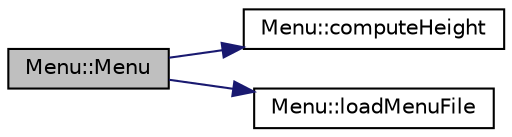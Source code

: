 digraph G
{
  edge [fontname="Helvetica",fontsize="10",labelfontname="Helvetica",labelfontsize="10"];
  node [fontname="Helvetica",fontsize="10",shape=record];
  rankdir="LR";
  Node1 [label="Menu::Menu",height=0.2,width=0.4,color="black", fillcolor="grey75", style="filled" fontcolor="black"];
  Node1 -> Node2 [color="midnightblue",fontsize="10",style="solid",fontname="Helvetica"];
  Node2 [label="Menu::computeHeight",height=0.2,width=0.4,color="black", fillcolor="white", style="filled",URL="$classMenu.html#af749079bfdd99f0a2dcab5771407f449"];
  Node1 -> Node3 [color="midnightblue",fontsize="10",style="solid",fontname="Helvetica"];
  Node3 [label="Menu::loadMenuFile",height=0.2,width=0.4,color="black", fillcolor="white", style="filled",URL="$classMenu.html#a51521c9a8dcd4c27b77df7533644b61f"];
}
